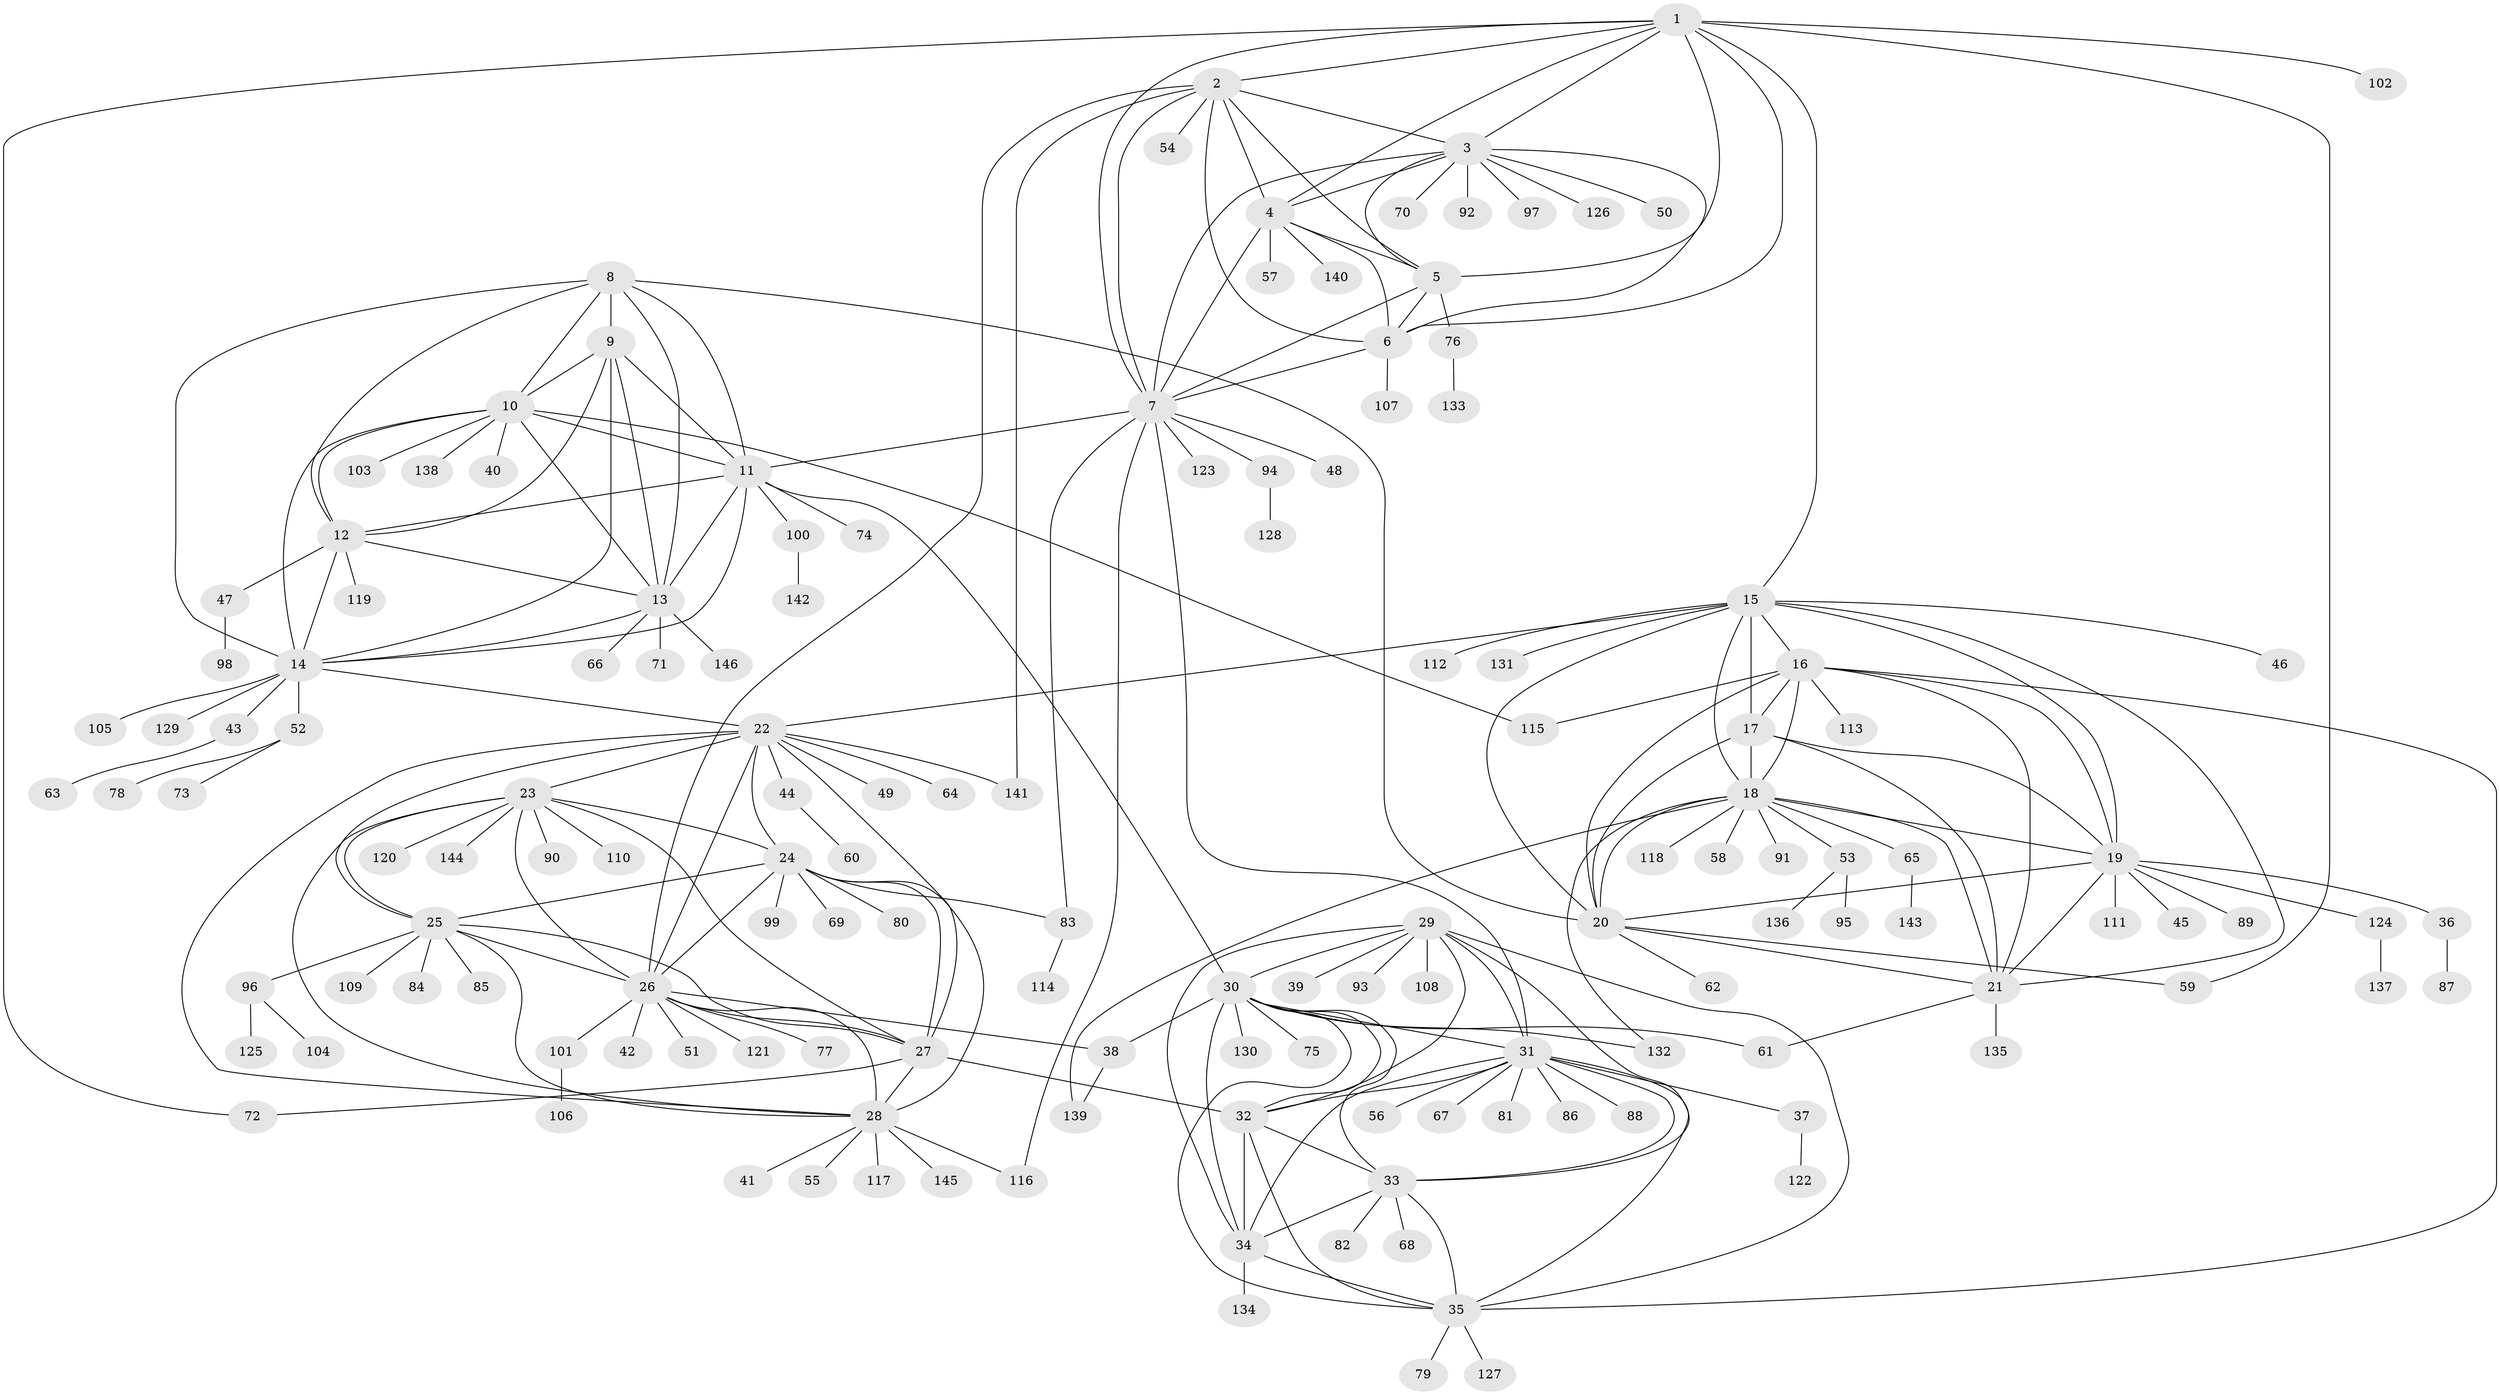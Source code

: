 // coarse degree distribution, {7: 0.11363636363636363, 6: 0.09090909090909091, 4: 0.022727272727272728, 8: 0.09090909090909091, 10: 0.06818181818181818, 9: 0.045454545454545456, 2: 0.13636363636363635, 3: 0.06818181818181818, 1: 0.36363636363636365}
// Generated by graph-tools (version 1.1) at 2025/52/03/04/25 22:52:19]
// undirected, 146 vertices, 236 edges
graph export_dot {
  node [color=gray90,style=filled];
  1;
  2;
  3;
  4;
  5;
  6;
  7;
  8;
  9;
  10;
  11;
  12;
  13;
  14;
  15;
  16;
  17;
  18;
  19;
  20;
  21;
  22;
  23;
  24;
  25;
  26;
  27;
  28;
  29;
  30;
  31;
  32;
  33;
  34;
  35;
  36;
  37;
  38;
  39;
  40;
  41;
  42;
  43;
  44;
  45;
  46;
  47;
  48;
  49;
  50;
  51;
  52;
  53;
  54;
  55;
  56;
  57;
  58;
  59;
  60;
  61;
  62;
  63;
  64;
  65;
  66;
  67;
  68;
  69;
  70;
  71;
  72;
  73;
  74;
  75;
  76;
  77;
  78;
  79;
  80;
  81;
  82;
  83;
  84;
  85;
  86;
  87;
  88;
  89;
  90;
  91;
  92;
  93;
  94;
  95;
  96;
  97;
  98;
  99;
  100;
  101;
  102;
  103;
  104;
  105;
  106;
  107;
  108;
  109;
  110;
  111;
  112;
  113;
  114;
  115;
  116;
  117;
  118;
  119;
  120;
  121;
  122;
  123;
  124;
  125;
  126;
  127;
  128;
  129;
  130;
  131;
  132;
  133;
  134;
  135;
  136;
  137;
  138;
  139;
  140;
  141;
  142;
  143;
  144;
  145;
  146;
  1 -- 2;
  1 -- 3;
  1 -- 4;
  1 -- 5;
  1 -- 6;
  1 -- 7;
  1 -- 15;
  1 -- 59;
  1 -- 72;
  1 -- 102;
  2 -- 3;
  2 -- 4;
  2 -- 5;
  2 -- 6;
  2 -- 7;
  2 -- 26;
  2 -- 54;
  2 -- 141;
  3 -- 4;
  3 -- 5;
  3 -- 6;
  3 -- 7;
  3 -- 50;
  3 -- 70;
  3 -- 92;
  3 -- 97;
  3 -- 126;
  4 -- 5;
  4 -- 6;
  4 -- 7;
  4 -- 57;
  4 -- 140;
  5 -- 6;
  5 -- 7;
  5 -- 76;
  6 -- 7;
  6 -- 107;
  7 -- 11;
  7 -- 31;
  7 -- 48;
  7 -- 83;
  7 -- 94;
  7 -- 116;
  7 -- 123;
  8 -- 9;
  8 -- 10;
  8 -- 11;
  8 -- 12;
  8 -- 13;
  8 -- 14;
  8 -- 20;
  9 -- 10;
  9 -- 11;
  9 -- 12;
  9 -- 13;
  9 -- 14;
  10 -- 11;
  10 -- 12;
  10 -- 13;
  10 -- 14;
  10 -- 40;
  10 -- 103;
  10 -- 115;
  10 -- 138;
  11 -- 12;
  11 -- 13;
  11 -- 14;
  11 -- 30;
  11 -- 74;
  11 -- 100;
  12 -- 13;
  12 -- 14;
  12 -- 47;
  12 -- 119;
  13 -- 14;
  13 -- 66;
  13 -- 71;
  13 -- 146;
  14 -- 22;
  14 -- 43;
  14 -- 52;
  14 -- 105;
  14 -- 129;
  15 -- 16;
  15 -- 17;
  15 -- 18;
  15 -- 19;
  15 -- 20;
  15 -- 21;
  15 -- 22;
  15 -- 46;
  15 -- 112;
  15 -- 131;
  16 -- 17;
  16 -- 18;
  16 -- 19;
  16 -- 20;
  16 -- 21;
  16 -- 35;
  16 -- 113;
  16 -- 115;
  17 -- 18;
  17 -- 19;
  17 -- 20;
  17 -- 21;
  18 -- 19;
  18 -- 20;
  18 -- 21;
  18 -- 53;
  18 -- 58;
  18 -- 65;
  18 -- 91;
  18 -- 118;
  18 -- 132;
  18 -- 139;
  19 -- 20;
  19 -- 21;
  19 -- 36;
  19 -- 45;
  19 -- 89;
  19 -- 111;
  19 -- 124;
  20 -- 21;
  20 -- 59;
  20 -- 62;
  21 -- 61;
  21 -- 135;
  22 -- 23;
  22 -- 24;
  22 -- 25;
  22 -- 26;
  22 -- 27;
  22 -- 28;
  22 -- 44;
  22 -- 49;
  22 -- 64;
  22 -- 141;
  23 -- 24;
  23 -- 25;
  23 -- 26;
  23 -- 27;
  23 -- 28;
  23 -- 90;
  23 -- 110;
  23 -- 120;
  23 -- 144;
  24 -- 25;
  24 -- 26;
  24 -- 27;
  24 -- 28;
  24 -- 69;
  24 -- 80;
  24 -- 83;
  24 -- 99;
  25 -- 26;
  25 -- 27;
  25 -- 28;
  25 -- 84;
  25 -- 85;
  25 -- 96;
  25 -- 109;
  26 -- 27;
  26 -- 28;
  26 -- 38;
  26 -- 42;
  26 -- 51;
  26 -- 77;
  26 -- 101;
  26 -- 121;
  27 -- 28;
  27 -- 32;
  27 -- 72;
  28 -- 41;
  28 -- 55;
  28 -- 116;
  28 -- 117;
  28 -- 145;
  29 -- 30;
  29 -- 31;
  29 -- 32;
  29 -- 33;
  29 -- 34;
  29 -- 35;
  29 -- 39;
  29 -- 93;
  29 -- 108;
  30 -- 31;
  30 -- 32;
  30 -- 33;
  30 -- 34;
  30 -- 35;
  30 -- 38;
  30 -- 61;
  30 -- 75;
  30 -- 130;
  30 -- 132;
  31 -- 32;
  31 -- 33;
  31 -- 34;
  31 -- 35;
  31 -- 37;
  31 -- 56;
  31 -- 67;
  31 -- 81;
  31 -- 86;
  31 -- 88;
  32 -- 33;
  32 -- 34;
  32 -- 35;
  33 -- 34;
  33 -- 35;
  33 -- 68;
  33 -- 82;
  34 -- 35;
  34 -- 134;
  35 -- 79;
  35 -- 127;
  36 -- 87;
  37 -- 122;
  38 -- 139;
  43 -- 63;
  44 -- 60;
  47 -- 98;
  52 -- 73;
  52 -- 78;
  53 -- 95;
  53 -- 136;
  65 -- 143;
  76 -- 133;
  83 -- 114;
  94 -- 128;
  96 -- 104;
  96 -- 125;
  100 -- 142;
  101 -- 106;
  124 -- 137;
}
